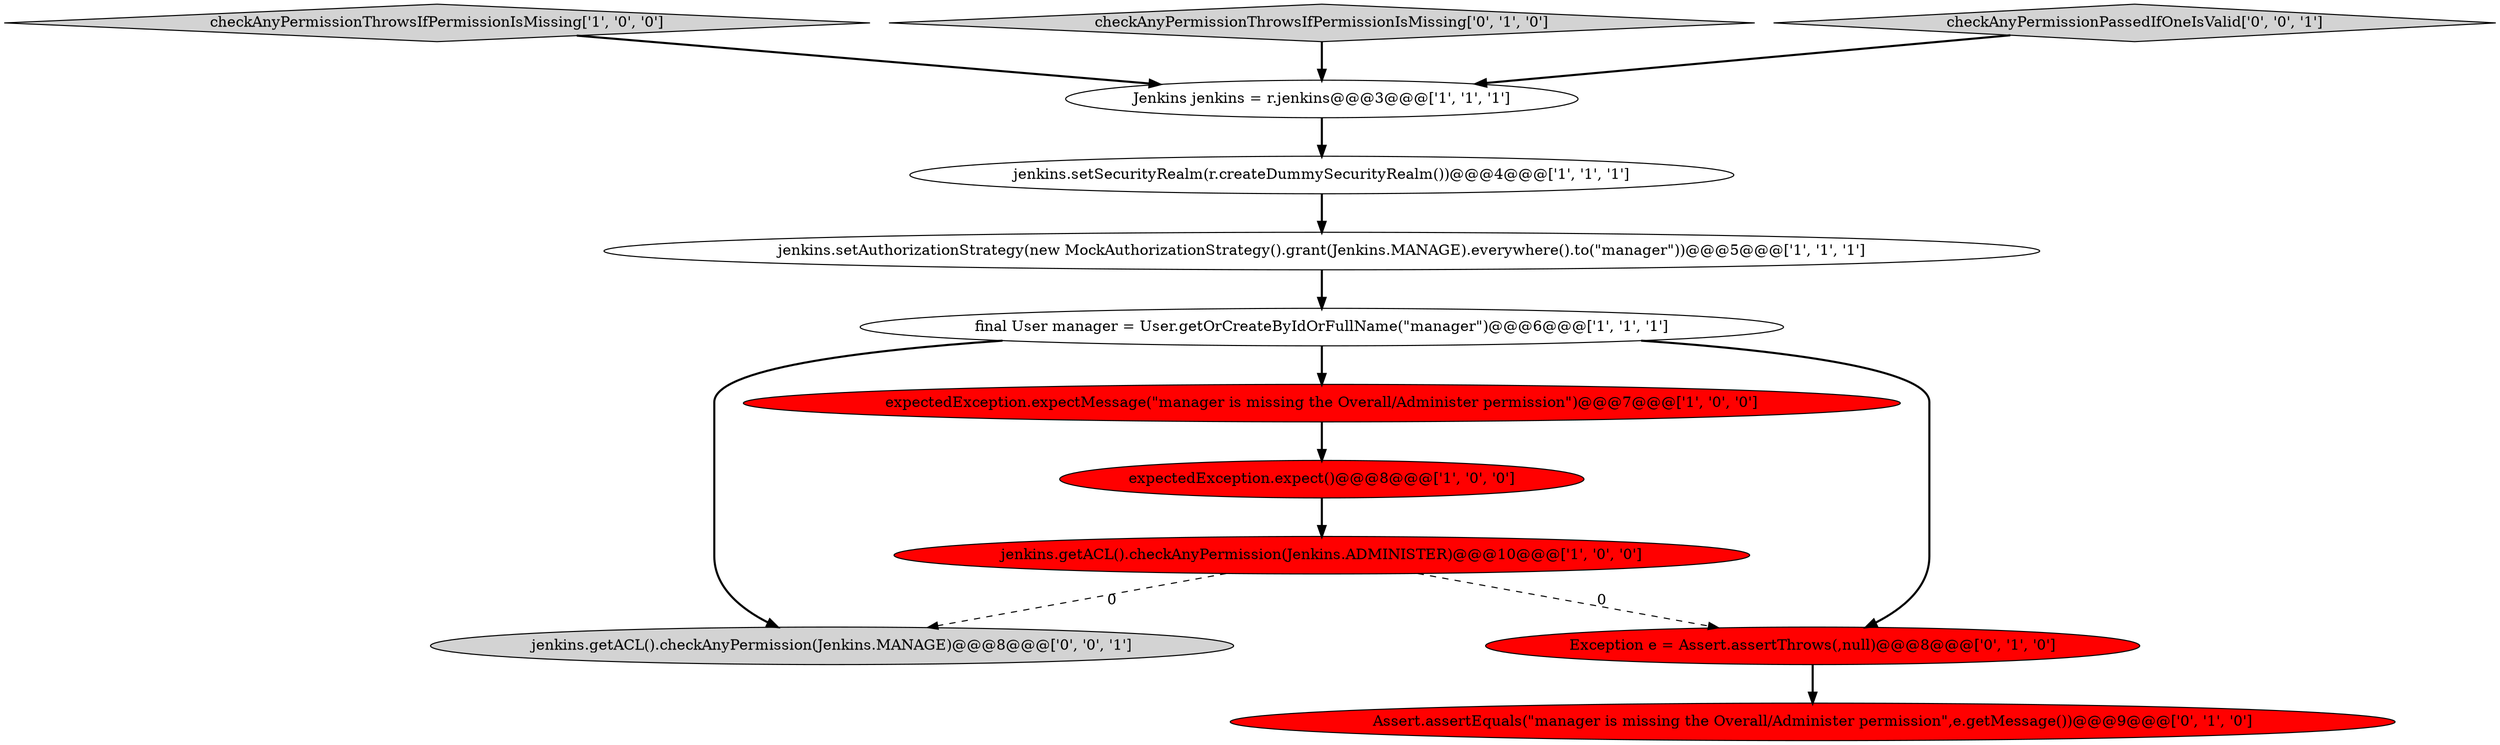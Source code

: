digraph {
7 [style = filled, label = "checkAnyPermissionThrowsIfPermissionIsMissing['1', '0', '0']", fillcolor = lightgray, shape = diamond image = "AAA0AAABBB1BBB"];
6 [style = filled, label = "jenkins.getACL().checkAnyPermission(Jenkins.ADMINISTER)@@@10@@@['1', '0', '0']", fillcolor = red, shape = ellipse image = "AAA1AAABBB1BBB"];
5 [style = filled, label = "jenkins.setSecurityRealm(r.createDummySecurityRealm())@@@4@@@['1', '1', '1']", fillcolor = white, shape = ellipse image = "AAA0AAABBB1BBB"];
8 [style = filled, label = "checkAnyPermissionThrowsIfPermissionIsMissing['0', '1', '0']", fillcolor = lightgray, shape = diamond image = "AAA0AAABBB2BBB"];
11 [style = filled, label = "checkAnyPermissionPassedIfOneIsValid['0', '0', '1']", fillcolor = lightgray, shape = diamond image = "AAA0AAABBB3BBB"];
1 [style = filled, label = "expectedException.expectMessage(\"manager is missing the Overall/Administer permission\")@@@7@@@['1', '0', '0']", fillcolor = red, shape = ellipse image = "AAA1AAABBB1BBB"];
4 [style = filled, label = "final User manager = User.getOrCreateByIdOrFullName(\"manager\")@@@6@@@['1', '1', '1']", fillcolor = white, shape = ellipse image = "AAA0AAABBB1BBB"];
0 [style = filled, label = "expectedException.expect()@@@8@@@['1', '0', '0']", fillcolor = red, shape = ellipse image = "AAA1AAABBB1BBB"];
3 [style = filled, label = "jenkins.setAuthorizationStrategy(new MockAuthorizationStrategy().grant(Jenkins.MANAGE).everywhere().to(\"manager\"))@@@5@@@['1', '1', '1']", fillcolor = white, shape = ellipse image = "AAA0AAABBB1BBB"];
12 [style = filled, label = "jenkins.getACL().checkAnyPermission(Jenkins.MANAGE)@@@8@@@['0', '0', '1']", fillcolor = lightgray, shape = ellipse image = "AAA0AAABBB3BBB"];
9 [style = filled, label = "Assert.assertEquals(\"manager is missing the Overall/Administer permission\",e.getMessage())@@@9@@@['0', '1', '0']", fillcolor = red, shape = ellipse image = "AAA1AAABBB2BBB"];
2 [style = filled, label = "Jenkins jenkins = r.jenkins@@@3@@@['1', '1', '1']", fillcolor = white, shape = ellipse image = "AAA0AAABBB1BBB"];
10 [style = filled, label = "Exception e = Assert.assertThrows(,null)@@@8@@@['0', '1', '0']", fillcolor = red, shape = ellipse image = "AAA1AAABBB2BBB"];
5->3 [style = bold, label=""];
4->10 [style = bold, label=""];
4->12 [style = bold, label=""];
6->10 [style = dashed, label="0"];
4->1 [style = bold, label=""];
10->9 [style = bold, label=""];
1->0 [style = bold, label=""];
8->2 [style = bold, label=""];
0->6 [style = bold, label=""];
3->4 [style = bold, label=""];
7->2 [style = bold, label=""];
11->2 [style = bold, label=""];
2->5 [style = bold, label=""];
6->12 [style = dashed, label="0"];
}
